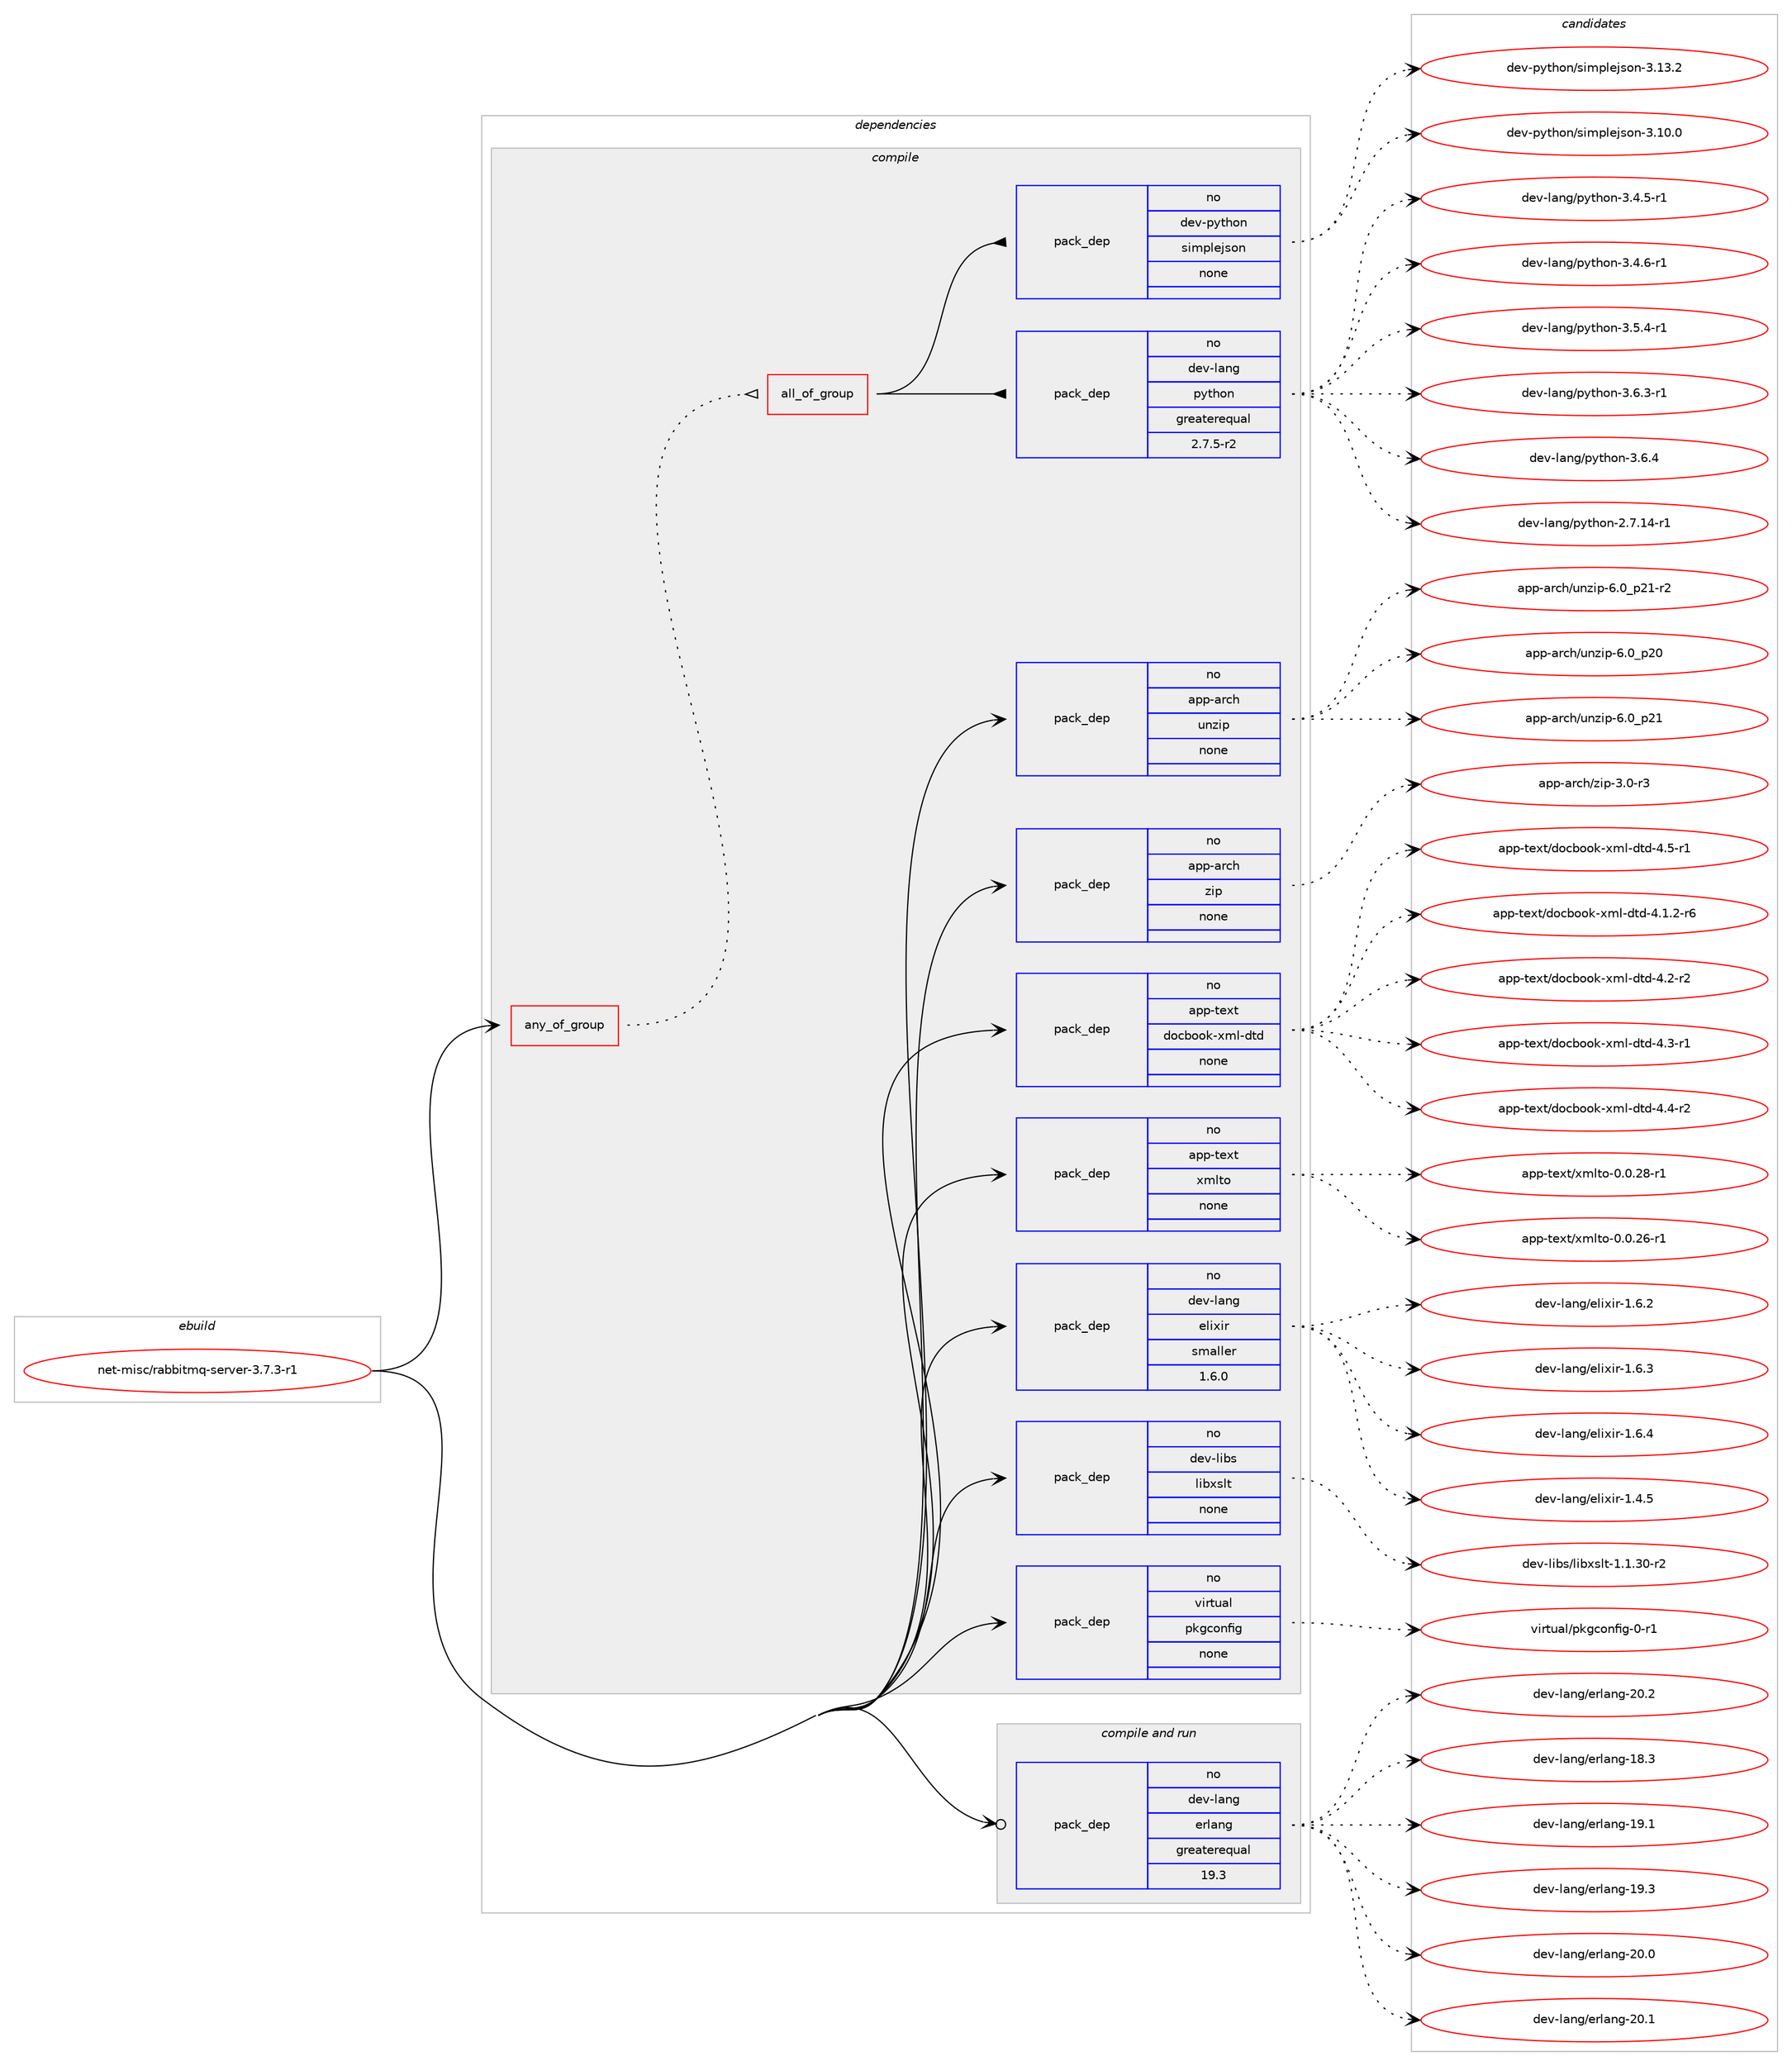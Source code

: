 digraph prolog {

# *************
# Graph options
# *************

newrank=true;
concentrate=true;
compound=true;
graph [rankdir=LR,fontname=Helvetica,fontsize=10,ranksep=1.5];#, ranksep=2.5, nodesep=0.2];
edge  [arrowhead=vee];
node  [fontname=Helvetica,fontsize=10];

# **********
# The ebuild
# **********

subgraph cluster_leftcol {
color=gray;
rank=same;
label=<<i>ebuild</i>>;
id [label="net-misc/rabbitmq-server-3.7.3-r1", color=red, width=4, href="../net-misc/rabbitmq-server-3.7.3-r1.svg"];
}

# ****************
# The dependencies
# ****************

subgraph cluster_midcol {
color=gray;
label=<<i>dependencies</i>>;
subgraph cluster_compile {
fillcolor="#eeeeee";
style=filled;
label=<<i>compile</i>>;
subgraph any23 {
dependency1062 [label=<<TABLE BORDER="0" CELLBORDER="1" CELLSPACING="0" CELLPADDING="4"><TR><TD CELLPADDING="10">any_of_group</TD></TR></TABLE>>, shape=none, color=red];subgraph all1 {
dependency1063 [label=<<TABLE BORDER="0" CELLBORDER="1" CELLSPACING="0" CELLPADDING="4"><TR><TD CELLPADDING="10">all_of_group</TD></TR></TABLE>>, shape=none, color=red];subgraph pack691 {
dependency1064 [label=<<TABLE BORDER="0" CELLBORDER="1" CELLSPACING="0" CELLPADDING="4" WIDTH="220"><TR><TD ROWSPAN="6" CELLPADDING="30">pack_dep</TD></TR><TR><TD WIDTH="110">no</TD></TR><TR><TD>dev-lang</TD></TR><TR><TD>python</TD></TR><TR><TD>greaterequal</TD></TR><TR><TD>2.7.5-r2</TD></TR></TABLE>>, shape=none, color=blue];
}
dependency1063:e -> dependency1064:w [weight=20,style="solid",arrowhead="inv"];
subgraph pack692 {
dependency1065 [label=<<TABLE BORDER="0" CELLBORDER="1" CELLSPACING="0" CELLPADDING="4" WIDTH="220"><TR><TD ROWSPAN="6" CELLPADDING="30">pack_dep</TD></TR><TR><TD WIDTH="110">no</TD></TR><TR><TD>dev-python</TD></TR><TR><TD>simplejson</TD></TR><TR><TD>none</TD></TR><TR><TD></TD></TR></TABLE>>, shape=none, color=blue];
}
dependency1063:e -> dependency1065:w [weight=20,style="solid",arrowhead="inv"];
}
dependency1062:e -> dependency1063:w [weight=20,style="dotted",arrowhead="oinv"];
}
id:e -> dependency1062:w [weight=20,style="solid",arrowhead="vee"];
subgraph pack693 {
dependency1066 [label=<<TABLE BORDER="0" CELLBORDER="1" CELLSPACING="0" CELLPADDING="4" WIDTH="220"><TR><TD ROWSPAN="6" CELLPADDING="30">pack_dep</TD></TR><TR><TD WIDTH="110">no</TD></TR><TR><TD>app-arch</TD></TR><TR><TD>unzip</TD></TR><TR><TD>none</TD></TR><TR><TD></TD></TR></TABLE>>, shape=none, color=blue];
}
id:e -> dependency1066:w [weight=20,style="solid",arrowhead="vee"];
subgraph pack694 {
dependency1067 [label=<<TABLE BORDER="0" CELLBORDER="1" CELLSPACING="0" CELLPADDING="4" WIDTH="220"><TR><TD ROWSPAN="6" CELLPADDING="30">pack_dep</TD></TR><TR><TD WIDTH="110">no</TD></TR><TR><TD>app-arch</TD></TR><TR><TD>zip</TD></TR><TR><TD>none</TD></TR><TR><TD></TD></TR></TABLE>>, shape=none, color=blue];
}
id:e -> dependency1067:w [weight=20,style="solid",arrowhead="vee"];
subgraph pack695 {
dependency1068 [label=<<TABLE BORDER="0" CELLBORDER="1" CELLSPACING="0" CELLPADDING="4" WIDTH="220"><TR><TD ROWSPAN="6" CELLPADDING="30">pack_dep</TD></TR><TR><TD WIDTH="110">no</TD></TR><TR><TD>app-text</TD></TR><TR><TD>docbook-xml-dtd</TD></TR><TR><TD>none</TD></TR><TR><TD></TD></TR></TABLE>>, shape=none, color=blue];
}
id:e -> dependency1068:w [weight=20,style="solid",arrowhead="vee"];
subgraph pack696 {
dependency1069 [label=<<TABLE BORDER="0" CELLBORDER="1" CELLSPACING="0" CELLPADDING="4" WIDTH="220"><TR><TD ROWSPAN="6" CELLPADDING="30">pack_dep</TD></TR><TR><TD WIDTH="110">no</TD></TR><TR><TD>app-text</TD></TR><TR><TD>xmlto</TD></TR><TR><TD>none</TD></TR><TR><TD></TD></TR></TABLE>>, shape=none, color=blue];
}
id:e -> dependency1069:w [weight=20,style="solid",arrowhead="vee"];
subgraph pack697 {
dependency1070 [label=<<TABLE BORDER="0" CELLBORDER="1" CELLSPACING="0" CELLPADDING="4" WIDTH="220"><TR><TD ROWSPAN="6" CELLPADDING="30">pack_dep</TD></TR><TR><TD WIDTH="110">no</TD></TR><TR><TD>dev-lang</TD></TR><TR><TD>elixir</TD></TR><TR><TD>smaller</TD></TR><TR><TD>1.6.0</TD></TR></TABLE>>, shape=none, color=blue];
}
id:e -> dependency1070:w [weight=20,style="solid",arrowhead="vee"];
subgraph pack698 {
dependency1071 [label=<<TABLE BORDER="0" CELLBORDER="1" CELLSPACING="0" CELLPADDING="4" WIDTH="220"><TR><TD ROWSPAN="6" CELLPADDING="30">pack_dep</TD></TR><TR><TD WIDTH="110">no</TD></TR><TR><TD>dev-libs</TD></TR><TR><TD>libxslt</TD></TR><TR><TD>none</TD></TR><TR><TD></TD></TR></TABLE>>, shape=none, color=blue];
}
id:e -> dependency1071:w [weight=20,style="solid",arrowhead="vee"];
subgraph pack699 {
dependency1072 [label=<<TABLE BORDER="0" CELLBORDER="1" CELLSPACING="0" CELLPADDING="4" WIDTH="220"><TR><TD ROWSPAN="6" CELLPADDING="30">pack_dep</TD></TR><TR><TD WIDTH="110">no</TD></TR><TR><TD>virtual</TD></TR><TR><TD>pkgconfig</TD></TR><TR><TD>none</TD></TR><TR><TD></TD></TR></TABLE>>, shape=none, color=blue];
}
id:e -> dependency1072:w [weight=20,style="solid",arrowhead="vee"];
}
subgraph cluster_compileandrun {
fillcolor="#eeeeee";
style=filled;
label=<<i>compile and run</i>>;
subgraph pack700 {
dependency1073 [label=<<TABLE BORDER="0" CELLBORDER="1" CELLSPACING="0" CELLPADDING="4" WIDTH="220"><TR><TD ROWSPAN="6" CELLPADDING="30">pack_dep</TD></TR><TR><TD WIDTH="110">no</TD></TR><TR><TD>dev-lang</TD></TR><TR><TD>erlang</TD></TR><TR><TD>greaterequal</TD></TR><TR><TD>19.3</TD></TR></TABLE>>, shape=none, color=blue];
}
id:e -> dependency1073:w [weight=20,style="solid",arrowhead="odotvee"];
}
subgraph cluster_run {
fillcolor="#eeeeee";
style=filled;
label=<<i>run</i>>;
}
}

# **************
# The candidates
# **************

subgraph cluster_choices {
rank=same;
color=gray;
label=<<i>candidates</i>>;

subgraph choice691 {
color=black;
nodesep=1;
choice100101118451089711010347112121116104111110455046554649524511449 [label="dev-lang/python-2.7.14-r1", color=red, width=4,href="../dev-lang/python-2.7.14-r1.svg"];
choice1001011184510897110103471121211161041111104551465246534511449 [label="dev-lang/python-3.4.5-r1", color=red, width=4,href="../dev-lang/python-3.4.5-r1.svg"];
choice1001011184510897110103471121211161041111104551465246544511449 [label="dev-lang/python-3.4.6-r1", color=red, width=4,href="../dev-lang/python-3.4.6-r1.svg"];
choice1001011184510897110103471121211161041111104551465346524511449 [label="dev-lang/python-3.5.4-r1", color=red, width=4,href="../dev-lang/python-3.5.4-r1.svg"];
choice1001011184510897110103471121211161041111104551465446514511449 [label="dev-lang/python-3.6.3-r1", color=red, width=4,href="../dev-lang/python-3.6.3-r1.svg"];
choice100101118451089711010347112121116104111110455146544652 [label="dev-lang/python-3.6.4", color=red, width=4,href="../dev-lang/python-3.6.4.svg"];
dependency1064:e -> choice100101118451089711010347112121116104111110455046554649524511449:w [style=dotted,weight="100"];
dependency1064:e -> choice1001011184510897110103471121211161041111104551465246534511449:w [style=dotted,weight="100"];
dependency1064:e -> choice1001011184510897110103471121211161041111104551465246544511449:w [style=dotted,weight="100"];
dependency1064:e -> choice1001011184510897110103471121211161041111104551465346524511449:w [style=dotted,weight="100"];
dependency1064:e -> choice1001011184510897110103471121211161041111104551465446514511449:w [style=dotted,weight="100"];
dependency1064:e -> choice100101118451089711010347112121116104111110455146544652:w [style=dotted,weight="100"];
}
subgraph choice692 {
color=black;
nodesep=1;
choice100101118451121211161041111104711510510911210810110611511111045514649484648 [label="dev-python/simplejson-3.10.0", color=red, width=4,href="../dev-python/simplejson-3.10.0.svg"];
choice100101118451121211161041111104711510510911210810110611511111045514649514650 [label="dev-python/simplejson-3.13.2", color=red, width=4,href="../dev-python/simplejson-3.13.2.svg"];
dependency1065:e -> choice100101118451121211161041111104711510510911210810110611511111045514649484648:w [style=dotted,weight="100"];
dependency1065:e -> choice100101118451121211161041111104711510510911210810110611511111045514649514650:w [style=dotted,weight="100"];
}
subgraph choice693 {
color=black;
nodesep=1;
choice971121124597114991044711711012210511245544648951125048 [label="app-arch/unzip-6.0_p20", color=red, width=4,href="../app-arch/unzip-6.0_p20.svg"];
choice971121124597114991044711711012210511245544648951125049 [label="app-arch/unzip-6.0_p21", color=red, width=4,href="../app-arch/unzip-6.0_p21.svg"];
choice9711211245971149910447117110122105112455446489511250494511450 [label="app-arch/unzip-6.0_p21-r2", color=red, width=4,href="../app-arch/unzip-6.0_p21-r2.svg"];
dependency1066:e -> choice971121124597114991044711711012210511245544648951125048:w [style=dotted,weight="100"];
dependency1066:e -> choice971121124597114991044711711012210511245544648951125049:w [style=dotted,weight="100"];
dependency1066:e -> choice9711211245971149910447117110122105112455446489511250494511450:w [style=dotted,weight="100"];
}
subgraph choice694 {
color=black;
nodesep=1;
choice9711211245971149910447122105112455146484511451 [label="app-arch/zip-3.0-r3", color=red, width=4,href="../app-arch/zip-3.0-r3.svg"];
dependency1067:e -> choice9711211245971149910447122105112455146484511451:w [style=dotted,weight="100"];
}
subgraph choice695 {
color=black;
nodesep=1;
choice971121124511610112011647100111999811111110745120109108451001161004552464946504511454 [label="app-text/docbook-xml-dtd-4.1.2-r6", color=red, width=4,href="../app-text/docbook-xml-dtd-4.1.2-r6.svg"];
choice97112112451161011201164710011199981111111074512010910845100116100455246504511450 [label="app-text/docbook-xml-dtd-4.2-r2", color=red, width=4,href="../app-text/docbook-xml-dtd-4.2-r2.svg"];
choice97112112451161011201164710011199981111111074512010910845100116100455246514511449 [label="app-text/docbook-xml-dtd-4.3-r1", color=red, width=4,href="../app-text/docbook-xml-dtd-4.3-r1.svg"];
choice97112112451161011201164710011199981111111074512010910845100116100455246524511450 [label="app-text/docbook-xml-dtd-4.4-r2", color=red, width=4,href="../app-text/docbook-xml-dtd-4.4-r2.svg"];
choice97112112451161011201164710011199981111111074512010910845100116100455246534511449 [label="app-text/docbook-xml-dtd-4.5-r1", color=red, width=4,href="../app-text/docbook-xml-dtd-4.5-r1.svg"];
dependency1068:e -> choice971121124511610112011647100111999811111110745120109108451001161004552464946504511454:w [style=dotted,weight="100"];
dependency1068:e -> choice97112112451161011201164710011199981111111074512010910845100116100455246504511450:w [style=dotted,weight="100"];
dependency1068:e -> choice97112112451161011201164710011199981111111074512010910845100116100455246514511449:w [style=dotted,weight="100"];
dependency1068:e -> choice97112112451161011201164710011199981111111074512010910845100116100455246524511450:w [style=dotted,weight="100"];
dependency1068:e -> choice97112112451161011201164710011199981111111074512010910845100116100455246534511449:w [style=dotted,weight="100"];
}
subgraph choice696 {
color=black;
nodesep=1;
choice971121124511610112011647120109108116111454846484650544511449 [label="app-text/xmlto-0.0.26-r1", color=red, width=4,href="../app-text/xmlto-0.0.26-r1.svg"];
choice971121124511610112011647120109108116111454846484650564511449 [label="app-text/xmlto-0.0.28-r1", color=red, width=4,href="../app-text/xmlto-0.0.28-r1.svg"];
dependency1069:e -> choice971121124511610112011647120109108116111454846484650544511449:w [style=dotted,weight="100"];
dependency1069:e -> choice971121124511610112011647120109108116111454846484650564511449:w [style=dotted,weight="100"];
}
subgraph choice697 {
color=black;
nodesep=1;
choice100101118451089711010347101108105120105114454946524653 [label="dev-lang/elixir-1.4.5", color=red, width=4,href="../dev-lang/elixir-1.4.5.svg"];
choice100101118451089711010347101108105120105114454946544650 [label="dev-lang/elixir-1.6.2", color=red, width=4,href="../dev-lang/elixir-1.6.2.svg"];
choice100101118451089711010347101108105120105114454946544651 [label="dev-lang/elixir-1.6.3", color=red, width=4,href="../dev-lang/elixir-1.6.3.svg"];
choice100101118451089711010347101108105120105114454946544652 [label="dev-lang/elixir-1.6.4", color=red, width=4,href="../dev-lang/elixir-1.6.4.svg"];
dependency1070:e -> choice100101118451089711010347101108105120105114454946524653:w [style=dotted,weight="100"];
dependency1070:e -> choice100101118451089711010347101108105120105114454946544650:w [style=dotted,weight="100"];
dependency1070:e -> choice100101118451089711010347101108105120105114454946544651:w [style=dotted,weight="100"];
dependency1070:e -> choice100101118451089711010347101108105120105114454946544652:w [style=dotted,weight="100"];
}
subgraph choice698 {
color=black;
nodesep=1;
choice10010111845108105981154710810598120115108116454946494651484511450 [label="dev-libs/libxslt-1.1.30-r2", color=red, width=4,href="../dev-libs/libxslt-1.1.30-r2.svg"];
dependency1071:e -> choice10010111845108105981154710810598120115108116454946494651484511450:w [style=dotted,weight="100"];
}
subgraph choice699 {
color=black;
nodesep=1;
choice11810511411611797108471121071039911111010210510345484511449 [label="virtual/pkgconfig-0-r1", color=red, width=4,href="../virtual/pkgconfig-0-r1.svg"];
dependency1072:e -> choice11810511411611797108471121071039911111010210510345484511449:w [style=dotted,weight="100"];
}
subgraph choice700 {
color=black;
nodesep=1;
choice100101118451089711010347101114108971101034549564651 [label="dev-lang/erlang-18.3", color=red, width=4,href="../dev-lang/erlang-18.3.svg"];
choice100101118451089711010347101114108971101034549574649 [label="dev-lang/erlang-19.1", color=red, width=4,href="../dev-lang/erlang-19.1.svg"];
choice100101118451089711010347101114108971101034549574651 [label="dev-lang/erlang-19.3", color=red, width=4,href="../dev-lang/erlang-19.3.svg"];
choice100101118451089711010347101114108971101034550484648 [label="dev-lang/erlang-20.0", color=red, width=4,href="../dev-lang/erlang-20.0.svg"];
choice100101118451089711010347101114108971101034550484649 [label="dev-lang/erlang-20.1", color=red, width=4,href="../dev-lang/erlang-20.1.svg"];
choice100101118451089711010347101114108971101034550484650 [label="dev-lang/erlang-20.2", color=red, width=4,href="../dev-lang/erlang-20.2.svg"];
dependency1073:e -> choice100101118451089711010347101114108971101034549564651:w [style=dotted,weight="100"];
dependency1073:e -> choice100101118451089711010347101114108971101034549574649:w [style=dotted,weight="100"];
dependency1073:e -> choice100101118451089711010347101114108971101034549574651:w [style=dotted,weight="100"];
dependency1073:e -> choice100101118451089711010347101114108971101034550484648:w [style=dotted,weight="100"];
dependency1073:e -> choice100101118451089711010347101114108971101034550484649:w [style=dotted,weight="100"];
dependency1073:e -> choice100101118451089711010347101114108971101034550484650:w [style=dotted,weight="100"];
}
}

}
